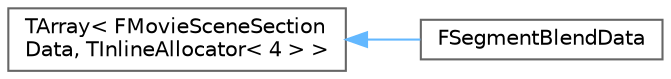 digraph "Graphical Class Hierarchy"
{
 // INTERACTIVE_SVG=YES
 // LATEX_PDF_SIZE
  bgcolor="transparent";
  edge [fontname=Helvetica,fontsize=10,labelfontname=Helvetica,labelfontsize=10];
  node [fontname=Helvetica,fontsize=10,shape=box,height=0.2,width=0.4];
  rankdir="LR";
  Node0 [id="Node000000",label="TArray\< FMovieSceneSection\lData, TInlineAllocator\< 4 \> \>",height=0.2,width=0.4,color="grey40", fillcolor="white", style="filled",URL="$d4/d52/classTArray.html",tooltip=" "];
  Node0 -> Node1 [id="edge6103_Node000000_Node000001",dir="back",color="steelblue1",style="solid",tooltip=" "];
  Node1 [id="Node000001",label="FSegmentBlendData",height=0.2,width=0.4,color="grey40", fillcolor="white", style="filled",URL="$da/d71/structFSegmentBlendData.html",tooltip="Container supplied to segment blenders that includes information about all sections to be evaluated."];
}
